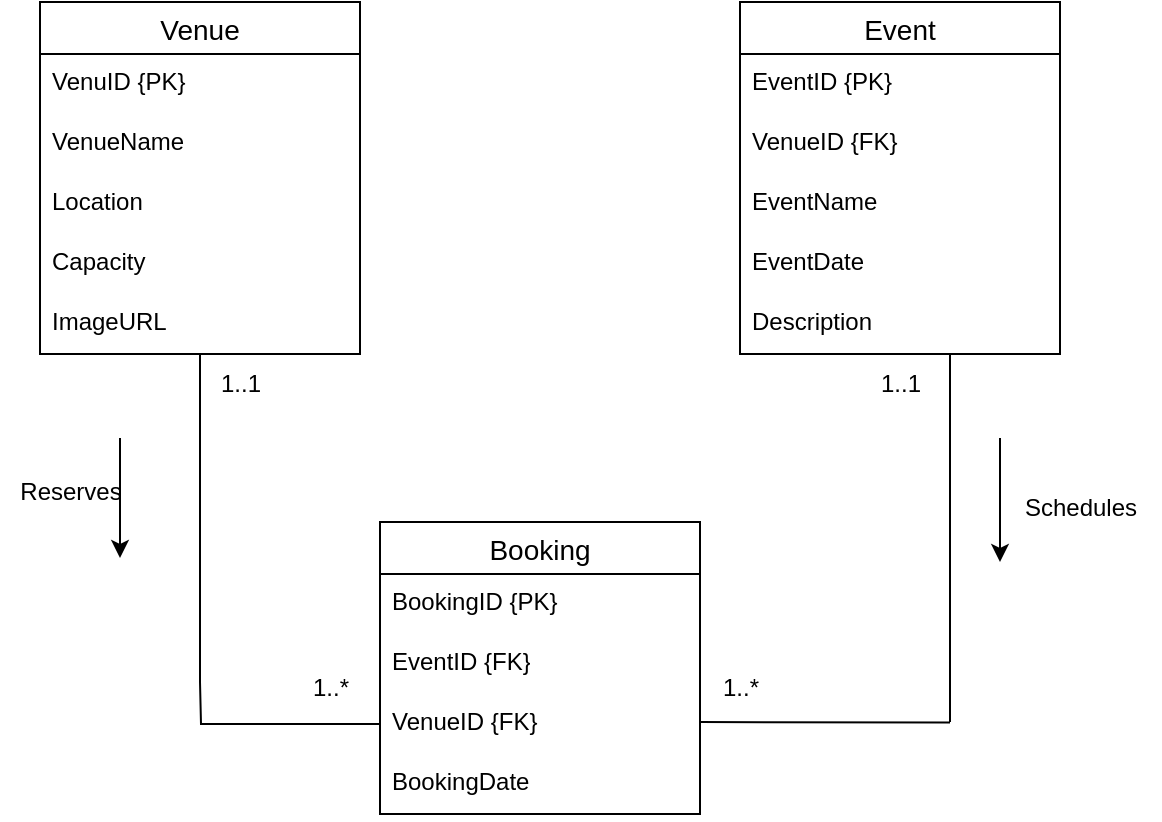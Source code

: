 <mxfile version="26.2.2">
  <diagram name="Page-1" id="hbvc-n1jLR6vKUUnVlc6">
    <mxGraphModel dx="948" dy="563" grid="1" gridSize="10" guides="1" tooltips="1" connect="1" arrows="1" fold="1" page="1" pageScale="1" pageWidth="827" pageHeight="1169" math="0" shadow="0">
      <root>
        <mxCell id="0" />
        <mxCell id="1" parent="0" />
        <mxCell id="y-JSOM-a7QL-EECvfTD2-2" value="Booking" style="swimlane;fontStyle=0;childLayout=stackLayout;horizontal=1;startSize=26;horizontalStack=0;resizeParent=1;resizeParentMax=0;resizeLast=0;collapsible=1;marginBottom=0;align=center;fontSize=14;" parent="1" vertex="1">
          <mxGeometry x="350" y="1150" width="160" height="146" as="geometry" />
        </mxCell>
        <mxCell id="y-JSOM-a7QL-EECvfTD2-3" value="BookingID {PK}" style="text;strokeColor=none;fillColor=none;spacingLeft=4;spacingRight=4;overflow=hidden;rotatable=0;points=[[0,0.5],[1,0.5]];portConstraint=eastwest;fontSize=12;whiteSpace=wrap;html=1;" parent="y-JSOM-a7QL-EECvfTD2-2" vertex="1">
          <mxGeometry y="26" width="160" height="30" as="geometry" />
        </mxCell>
        <mxCell id="y-JSOM-a7QL-EECvfTD2-4" value="EventID {FK}" style="text;strokeColor=none;fillColor=none;spacingLeft=4;spacingRight=4;overflow=hidden;rotatable=0;points=[[0,0.5],[1,0.5]];portConstraint=eastwest;fontSize=12;whiteSpace=wrap;html=1;" parent="y-JSOM-a7QL-EECvfTD2-2" vertex="1">
          <mxGeometry y="56" width="160" height="30" as="geometry" />
        </mxCell>
        <mxCell id="J8OawB2lubJHOMEofDi4-9" style="edgeStyle=orthogonalEdgeStyle;rounded=0;orthogonalLoop=1;jettySize=auto;html=1;endArrow=none;startFill=0;" parent="y-JSOM-a7QL-EECvfTD2-2" source="y-JSOM-a7QL-EECvfTD2-5" edge="1">
          <mxGeometry relative="1" as="geometry">
            <mxPoint x="-90" y="80.0" as="targetPoint" />
          </mxGeometry>
        </mxCell>
        <mxCell id="y-JSOM-a7QL-EECvfTD2-5" value="VenueID {FK}" style="text;strokeColor=none;fillColor=none;spacingLeft=4;spacingRight=4;overflow=hidden;rotatable=0;points=[[0,0.5],[1,0.5]];portConstraint=eastwest;fontSize=12;whiteSpace=wrap;html=1;" parent="y-JSOM-a7QL-EECvfTD2-2" vertex="1">
          <mxGeometry y="86" width="160" height="30" as="geometry" />
        </mxCell>
        <mxCell id="J8OawB2lubJHOMEofDi4-1" value="BookingDate" style="text;strokeColor=none;fillColor=none;spacingLeft=4;spacingRight=4;overflow=hidden;rotatable=0;points=[[0,0.5],[1,0.5]];portConstraint=eastwest;fontSize=12;whiteSpace=wrap;html=1;" parent="y-JSOM-a7QL-EECvfTD2-2" vertex="1">
          <mxGeometry y="116" width="160" height="30" as="geometry" />
        </mxCell>
        <mxCell id="y-JSOM-a7QL-EECvfTD2-10" value="Venue" style="swimlane;fontStyle=0;childLayout=stackLayout;horizontal=1;startSize=26;horizontalStack=0;resizeParent=1;resizeParentMax=0;resizeLast=0;collapsible=1;marginBottom=0;align=center;fontSize=14;" parent="1" vertex="1">
          <mxGeometry x="180" y="890" width="160" height="176" as="geometry" />
        </mxCell>
        <mxCell id="y-JSOM-a7QL-EECvfTD2-11" value="VenuID {PK}" style="text;strokeColor=none;fillColor=none;spacingLeft=4;spacingRight=4;overflow=hidden;rotatable=0;points=[[0,0.5],[1,0.5]];portConstraint=eastwest;fontSize=12;whiteSpace=wrap;html=1;" parent="y-JSOM-a7QL-EECvfTD2-10" vertex="1">
          <mxGeometry y="26" width="160" height="30" as="geometry" />
        </mxCell>
        <mxCell id="y-JSOM-a7QL-EECvfTD2-12" value="VenueName" style="text;strokeColor=none;fillColor=none;spacingLeft=4;spacingRight=4;overflow=hidden;rotatable=0;points=[[0,0.5],[1,0.5]];portConstraint=eastwest;fontSize=12;whiteSpace=wrap;html=1;" parent="y-JSOM-a7QL-EECvfTD2-10" vertex="1">
          <mxGeometry y="56" width="160" height="30" as="geometry" />
        </mxCell>
        <mxCell id="y-JSOM-a7QL-EECvfTD2-13" value="Location" style="text;strokeColor=none;fillColor=none;spacingLeft=4;spacingRight=4;overflow=hidden;rotatable=0;points=[[0,0.5],[1,0.5]];portConstraint=eastwest;fontSize=12;whiteSpace=wrap;html=1;" parent="y-JSOM-a7QL-EECvfTD2-10" vertex="1">
          <mxGeometry y="86" width="160" height="30" as="geometry" />
        </mxCell>
        <mxCell id="J8OawB2lubJHOMEofDi4-2" value="Capacity" style="text;strokeColor=none;fillColor=none;spacingLeft=4;spacingRight=4;overflow=hidden;rotatable=0;points=[[0,0.5],[1,0.5]];portConstraint=eastwest;fontSize=12;whiteSpace=wrap;html=1;" parent="y-JSOM-a7QL-EECvfTD2-10" vertex="1">
          <mxGeometry y="116" width="160" height="30" as="geometry" />
        </mxCell>
        <mxCell id="J8OawB2lubJHOMEofDi4-3" value="ImageURL" style="text;strokeColor=none;fillColor=none;spacingLeft=4;spacingRight=4;overflow=hidden;rotatable=0;points=[[0,0.5],[1,0.5]];portConstraint=eastwest;fontSize=12;whiteSpace=wrap;html=1;" parent="y-JSOM-a7QL-EECvfTD2-10" vertex="1">
          <mxGeometry y="146" width="160" height="30" as="geometry" />
        </mxCell>
        <mxCell id="y-JSOM-a7QL-EECvfTD2-14" value="Event" style="swimlane;fontStyle=0;childLayout=stackLayout;horizontal=1;startSize=26;horizontalStack=0;resizeParent=1;resizeParentMax=0;resizeLast=0;collapsible=1;marginBottom=0;align=center;fontSize=14;" parent="1" vertex="1">
          <mxGeometry x="530" y="890" width="160" height="176" as="geometry" />
        </mxCell>
        <mxCell id="y-JSOM-a7QL-EECvfTD2-15" value="EventID {PK}" style="text;strokeColor=none;fillColor=none;spacingLeft=4;spacingRight=4;overflow=hidden;rotatable=0;points=[[0,0.5],[1,0.5]];portConstraint=eastwest;fontSize=12;whiteSpace=wrap;html=1;" parent="y-JSOM-a7QL-EECvfTD2-14" vertex="1">
          <mxGeometry y="26" width="160" height="30" as="geometry" />
        </mxCell>
        <mxCell id="J8OawB2lubJHOMEofDi4-5" value="VenueID {FK}" style="text;strokeColor=none;fillColor=none;spacingLeft=4;spacingRight=4;overflow=hidden;rotatable=0;points=[[0,0.5],[1,0.5]];portConstraint=eastwest;fontSize=12;whiteSpace=wrap;html=1;" parent="y-JSOM-a7QL-EECvfTD2-14" vertex="1">
          <mxGeometry y="56" width="160" height="30" as="geometry" />
        </mxCell>
        <mxCell id="y-JSOM-a7QL-EECvfTD2-16" value="EventName" style="text;strokeColor=none;fillColor=none;spacingLeft=4;spacingRight=4;overflow=hidden;rotatable=0;points=[[0,0.5],[1,0.5]];portConstraint=eastwest;fontSize=12;whiteSpace=wrap;html=1;" parent="y-JSOM-a7QL-EECvfTD2-14" vertex="1">
          <mxGeometry y="86" width="160" height="30" as="geometry" />
        </mxCell>
        <mxCell id="y-JSOM-a7QL-EECvfTD2-17" value="EventDate" style="text;strokeColor=none;fillColor=none;spacingLeft=4;spacingRight=4;overflow=hidden;rotatable=0;points=[[0,0.5],[1,0.5]];portConstraint=eastwest;fontSize=12;whiteSpace=wrap;html=1;" parent="y-JSOM-a7QL-EECvfTD2-14" vertex="1">
          <mxGeometry y="116" width="160" height="30" as="geometry" />
        </mxCell>
        <mxCell id="J8OawB2lubJHOMEofDi4-4" value="Description" style="text;strokeColor=none;fillColor=none;spacingLeft=4;spacingRight=4;overflow=hidden;rotatable=0;points=[[0,0.5],[1,0.5]];portConstraint=eastwest;fontSize=12;whiteSpace=wrap;html=1;" parent="y-JSOM-a7QL-EECvfTD2-14" vertex="1">
          <mxGeometry y="146" width="160" height="30" as="geometry" />
        </mxCell>
        <mxCell id="J8OawB2lubJHOMEofDi4-8" value="" style="endArrow=none;html=1;rounded=0;" parent="1" edge="1">
          <mxGeometry width="50" height="50" relative="1" as="geometry">
            <mxPoint x="260" y="1230" as="sourcePoint" />
            <mxPoint x="260" y="1066" as="targetPoint" />
          </mxGeometry>
        </mxCell>
        <mxCell id="J8OawB2lubJHOMEofDi4-13" value="" style="endArrow=none;html=1;rounded=0;" parent="1" edge="1">
          <mxGeometry width="50" height="50" relative="1" as="geometry">
            <mxPoint x="635" y="1250" as="sourcePoint" />
            <mxPoint x="635" y="1066" as="targetPoint" />
          </mxGeometry>
        </mxCell>
        <mxCell id="J8OawB2lubJHOMEofDi4-19" value="" style="endArrow=none;html=1;rounded=0;exitX=1;exitY=0.323;exitDx=0;exitDy=0;exitPerimeter=0;" parent="1" edge="1">
          <mxGeometry width="50" height="50" relative="1" as="geometry">
            <mxPoint x="510" y="1250" as="sourcePoint" />
            <mxPoint x="635" y="1250.31" as="targetPoint" />
          </mxGeometry>
        </mxCell>
        <mxCell id="J8OawB2lubJHOMEofDi4-20" value="1..1" style="text;html=1;align=center;verticalAlign=middle;resizable=0;points=[];autosize=1;strokeColor=none;fillColor=none;" parent="1" vertex="1">
          <mxGeometry x="260" y="1066" width="40" height="30" as="geometry" />
        </mxCell>
        <mxCell id="J8OawB2lubJHOMEofDi4-21" value="1..1" style="text;html=1;align=center;verticalAlign=middle;resizable=0;points=[];autosize=1;strokeColor=none;fillColor=none;" parent="1" vertex="1">
          <mxGeometry x="590" y="1066" width="40" height="30" as="geometry" />
        </mxCell>
        <mxCell id="J8OawB2lubJHOMEofDi4-22" value="1..*" style="text;html=1;align=center;verticalAlign=middle;resizable=0;points=[];autosize=1;strokeColor=none;fillColor=none;" parent="1" vertex="1">
          <mxGeometry x="510" y="1218" width="40" height="30" as="geometry" />
        </mxCell>
        <mxCell id="J8OawB2lubJHOMEofDi4-24" value="1..*" style="text;html=1;align=center;verticalAlign=middle;resizable=0;points=[];autosize=1;strokeColor=none;fillColor=none;" parent="1" vertex="1">
          <mxGeometry x="305" y="1218" width="40" height="30" as="geometry" />
        </mxCell>
        <mxCell id="XMDXAIQepnb3acTExf4B-1" value="" style="endArrow=classic;html=1;rounded=0;" edge="1" parent="1">
          <mxGeometry width="50" height="50" relative="1" as="geometry">
            <mxPoint x="220" y="1108" as="sourcePoint" />
            <mxPoint x="220" y="1168" as="targetPoint" />
          </mxGeometry>
        </mxCell>
        <mxCell id="XMDXAIQepnb3acTExf4B-2" value="Reserves" style="text;html=1;align=center;verticalAlign=middle;resizable=0;points=[];autosize=1;strokeColor=none;fillColor=none;" vertex="1" parent="1">
          <mxGeometry x="160" y="1120" width="70" height="30" as="geometry" />
        </mxCell>
        <mxCell id="XMDXAIQepnb3acTExf4B-3" value="" style="endArrow=classic;html=1;rounded=0;" edge="1" parent="1">
          <mxGeometry width="50" height="50" relative="1" as="geometry">
            <mxPoint x="660" y="1108" as="sourcePoint" />
            <mxPoint x="660" y="1170" as="targetPoint" />
          </mxGeometry>
        </mxCell>
        <mxCell id="XMDXAIQepnb3acTExf4B-4" value="Schedules" style="text;html=1;align=center;verticalAlign=middle;resizable=0;points=[];autosize=1;strokeColor=none;fillColor=none;" vertex="1" parent="1">
          <mxGeometry x="660" y="1128" width="80" height="30" as="geometry" />
        </mxCell>
      </root>
    </mxGraphModel>
  </diagram>
</mxfile>
